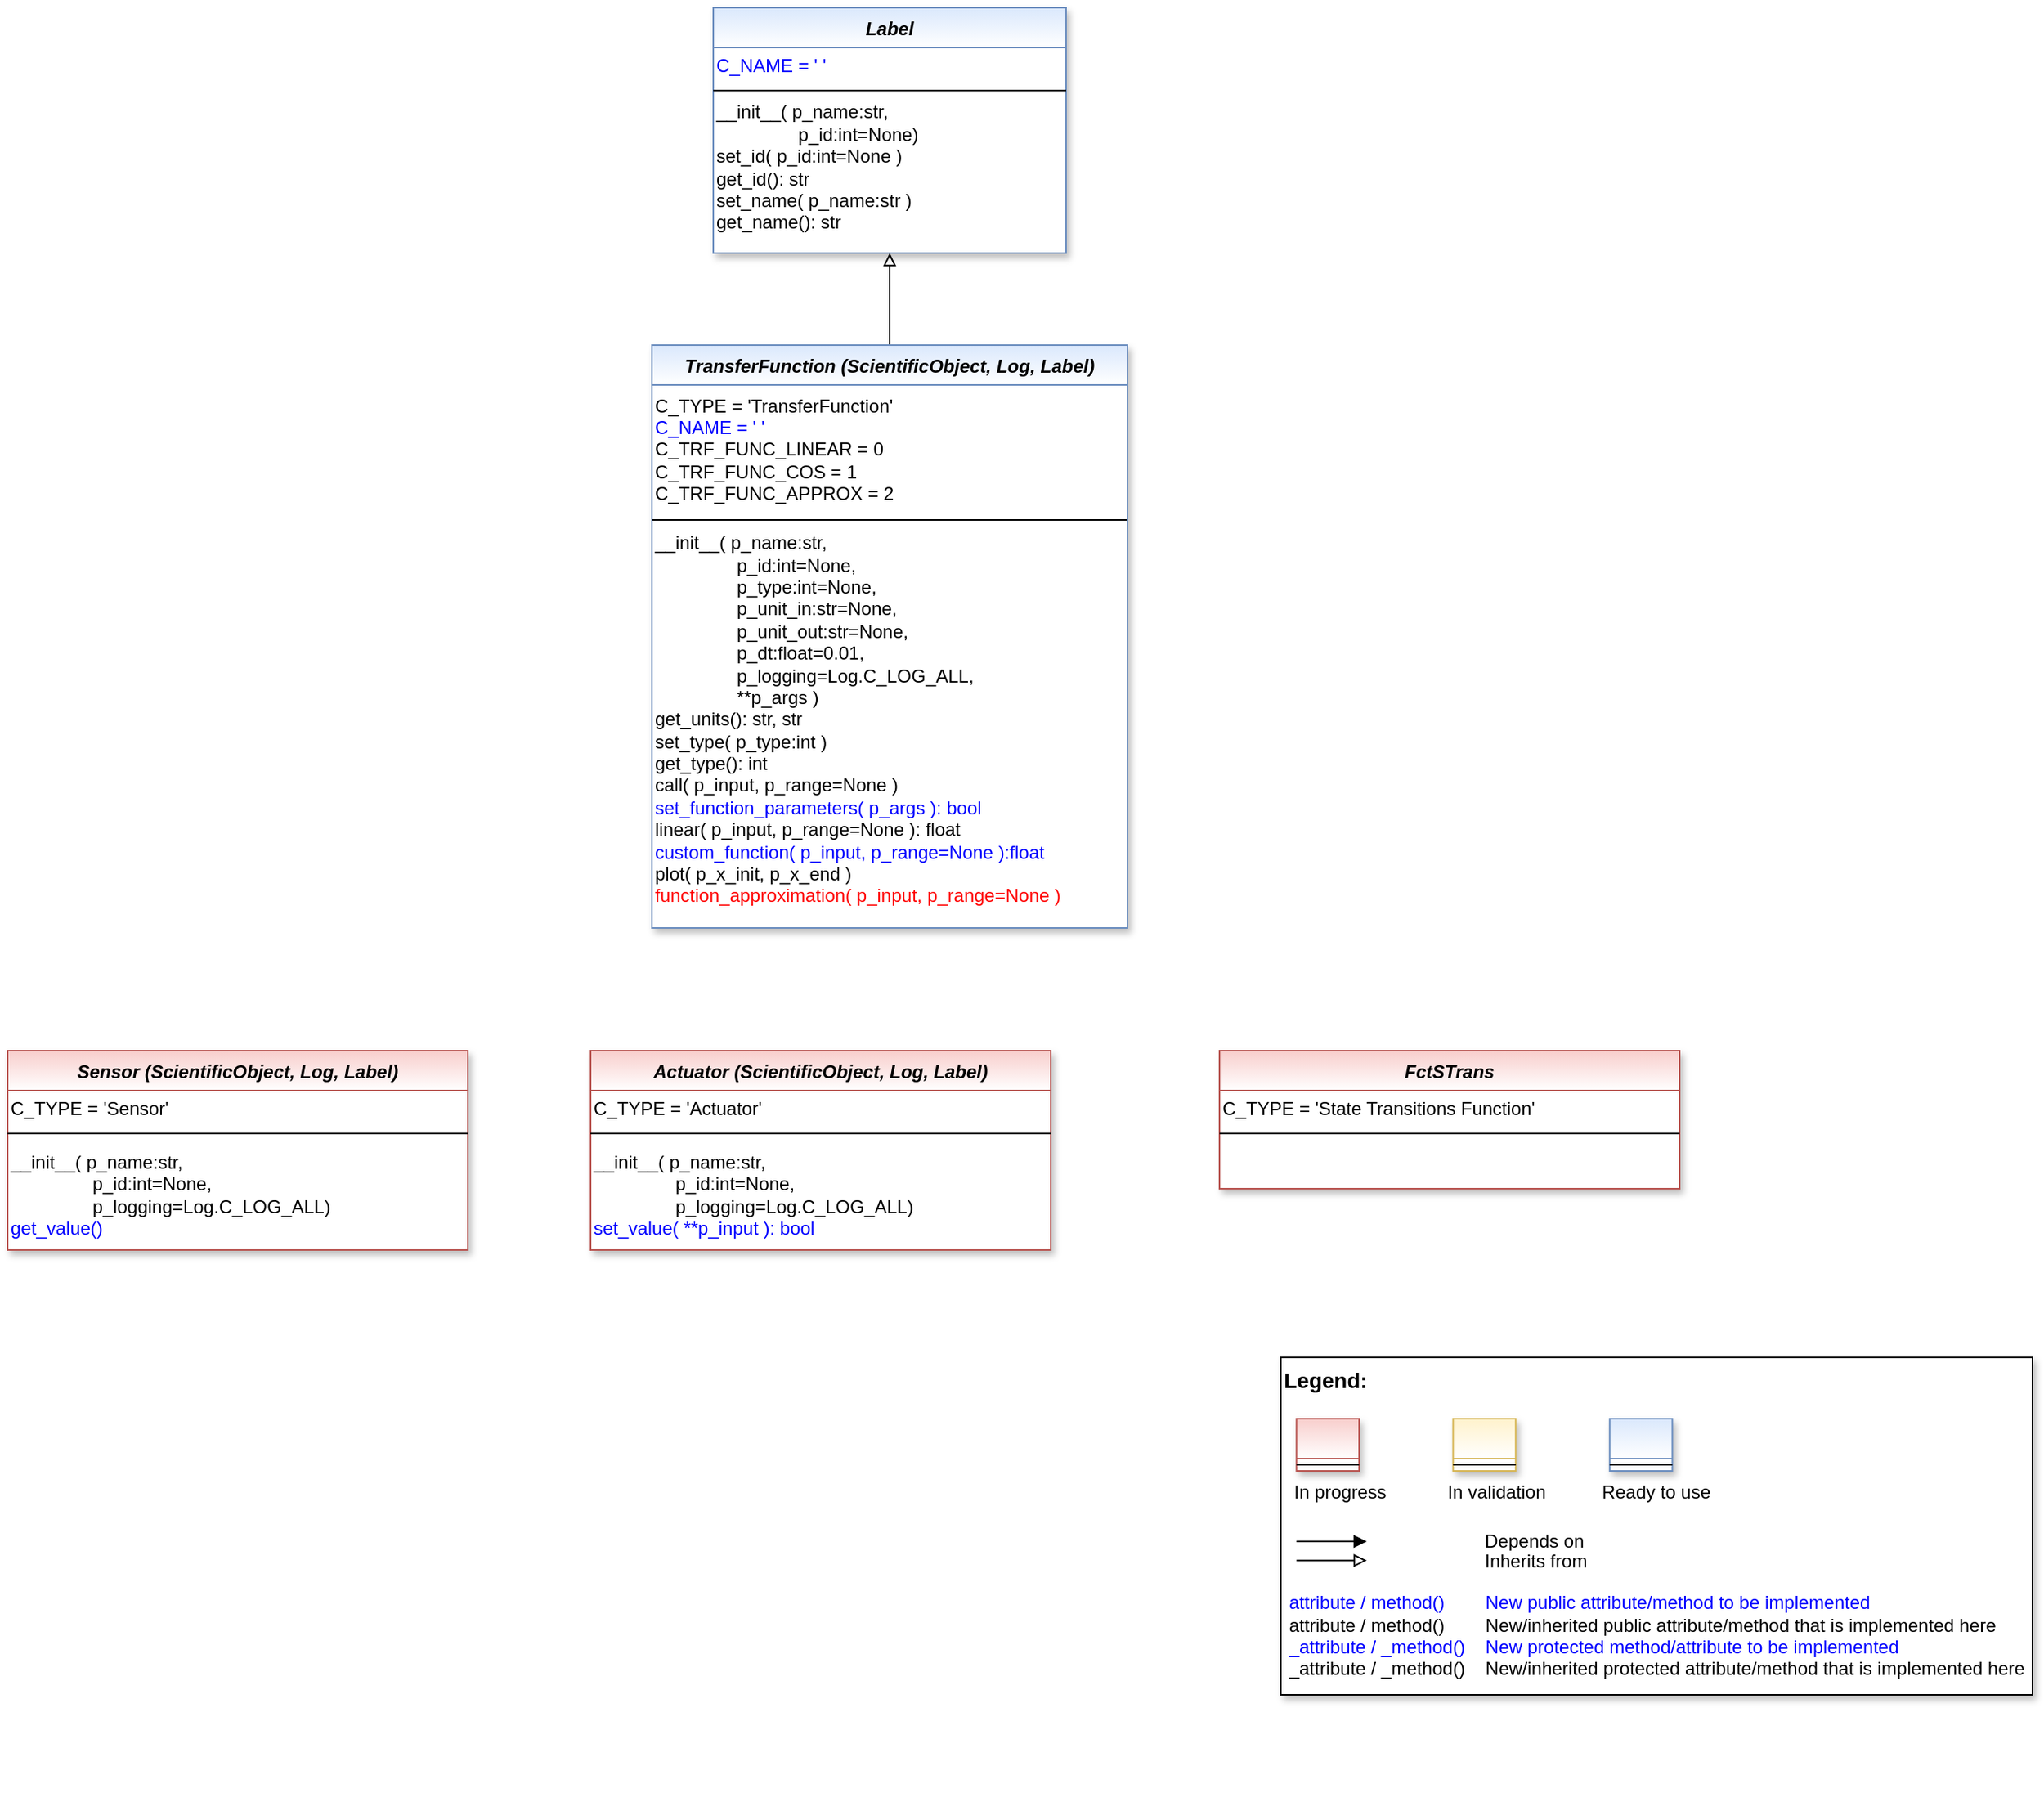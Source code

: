 <mxfile version="20.2.3" type="device"><diagram id="C5RBs43oDa-KdzZeNtuy" name="Page-1"><mxGraphModel dx="1896" dy="1303" grid="1" gridSize="10" guides="1" tooltips="1" connect="1" arrows="1" fold="1" page="1" pageScale="1" pageWidth="2336" pageHeight="1654" math="0" shadow="0"><root><mxCell id="WIyWlLk6GJQsqaUBKTNV-0"/><mxCell id="WIyWlLk6GJQsqaUBKTNV-1" parent="WIyWlLk6GJQsqaUBKTNV-0"/><mxCell id="0DCWFAYMtEVJNfJJVhTo-0" value="" style="group" parent="WIyWlLk6GJQsqaUBKTNV-1" vertex="1" connectable="0"><mxGeometry x="1000" y="920" width="490" height="220" as="geometry"/></mxCell><mxCell id="0DCWFAYMtEVJNfJJVhTo-1" value="&lt;font color=&quot;#000000&quot; size=&quot;1&quot;&gt;&lt;b style=&quot;font-size: 14px&quot;&gt;Legend:&lt;br&gt;&lt;/b&gt;&lt;/font&gt;&lt;br&gt;&lt;br&gt;&lt;br&gt;&lt;font color=&quot;#0000ff&quot; style=&quot;font-size: 6px&quot;&gt;&lt;br&gt;&lt;/font&gt;&lt;span style=&quot;color: rgb(0 , 0 , 0)&quot;&gt;&lt;font style=&quot;font-size: 4px&quot;&gt;&amp;nbsp; &amp;nbsp;&lt;/font&gt;&amp;nbsp;In progress&amp;nbsp; &amp;nbsp; &amp;nbsp; &amp;nbsp; &amp;nbsp; &amp;nbsp; In validation&amp;nbsp; &amp;nbsp; &amp;nbsp; &amp;nbsp; &amp;nbsp; &amp;nbsp;Ready to use&lt;/span&gt;&lt;font color=&quot;#000000&quot;&gt;&amp;nbsp;&lt;br&gt;&lt;/font&gt;&lt;font color=&quot;#0000ff&quot;&gt;&lt;br&gt;&lt;br&gt;&lt;br&gt;&lt;br&gt;&amp;nbsp;attribute / method()&amp;nbsp; &amp;nbsp; &amp;nbsp; &amp;nbsp; New public attribute/method to be implemented&lt;/font&gt;&lt;br&gt;&lt;font color=&quot;#000000&quot;&gt;&amp;nbsp;&lt;/font&gt;&lt;font color=&quot;#000000&quot;&gt;attribute / method()&lt;span&gt;&#9;&lt;/span&gt;&amp;nbsp; &amp;nbsp; &amp;nbsp; &amp;nbsp;New/inherited public attribute/method that is implemented here&lt;br&gt;&lt;/font&gt;&lt;font color=&quot;#0000ff&quot;&gt;&amp;nbsp;_attribute /&amp;nbsp;&lt;/font&gt;&lt;font color=&quot;#0000ff&quot;&gt;_method()&amp;nbsp; &amp;nbsp; New protected method/attribute to be implemented&lt;/font&gt;&lt;br&gt;&lt;font color=&quot;#000000&quot;&gt;&amp;nbsp;_attribute / _method()&amp;nbsp; &amp;nbsp; New/inherited protected attribute/method that is implemented here&lt;br&gt;&lt;/font&gt;&lt;font color=&quot;#000000&quot;&gt;&lt;br&gt;&lt;br&gt;&lt;br&gt;&lt;br&gt;&lt;br&gt;&lt;/font&gt;" style="text;html=1;align=left;verticalAlign=top;whiteSpace=wrap;rounded=0;fontColor=#006600;strokeColor=#000000;shadow=1;fillColor=#ffffff;" parent="0DCWFAYMtEVJNfJJVhTo-0" vertex="1"><mxGeometry width="490.0" height="220" as="geometry"/></mxCell><mxCell id="0DCWFAYMtEVJNfJJVhTo-2" value="Depends on" style="endArrow=block;html=1;labelPosition=right;verticalLabelPosition=middle;align=left;verticalAlign=middle;endFill=1;fontSize=12;" parent="0DCWFAYMtEVJNfJJVhTo-0" edge="1"><mxGeometry x="-1623.125" y="-2180" width="51.042" height="50" as="geometry"><mxPoint x="10.208" y="120.003" as="sourcePoint"/><mxPoint x="55.991" y="120.003" as="targetPoint"/><mxPoint x="98" as="offset"/><Array as="points"><mxPoint x="30.625" y="120"/></Array></mxGeometry></mxCell><mxCell id="0DCWFAYMtEVJNfJJVhTo-3" value="Inherits from" style="endArrow=block;html=1;labelPosition=right;verticalLabelPosition=middle;align=left;verticalAlign=middle;endFill=0;fontSize=12;" parent="0DCWFAYMtEVJNfJJVhTo-0" edge="1"><mxGeometry x="-1623.125" y="-2180" width="51.042" height="50" as="geometry"><mxPoint x="10.208" y="132.385" as="sourcePoint"/><mxPoint x="55.991" y="132.385" as="targetPoint"/><mxPoint x="98" y="1" as="offset"/></mxGeometry></mxCell><mxCell id="0DCWFAYMtEVJNfJJVhTo-4" value="" style="swimlane;fontStyle=3;align=center;verticalAlign=top;childLayout=stackLayout;horizontal=1;startSize=26;horizontalStack=0;resizeParent=1;resizeLast=0;collapsible=1;marginBottom=0;rounded=0;shadow=1;strokeWidth=1;fillColor=#f8cecc;strokeColor=#b85450;gradientColor=#ffffff;swimlaneFillColor=#ffffff;" parent="0DCWFAYMtEVJNfJJVhTo-0" vertex="1"><mxGeometry x="10.208" y="40" width="40.833" height="34" as="geometry"><mxRectangle x="230" y="140" width="160" height="26" as="alternateBounds"/></mxGeometry></mxCell><mxCell id="0DCWFAYMtEVJNfJJVhTo-5" value="" style="line;html=1;strokeWidth=1;align=left;verticalAlign=middle;spacingTop=-1;spacingLeft=3;spacingRight=3;rotatable=0;labelPosition=right;points=[];portConstraint=eastwest;" parent="0DCWFAYMtEVJNfJJVhTo-4" vertex="1"><mxGeometry y="26" width="40.833" height="8" as="geometry"/></mxCell><mxCell id="0DCWFAYMtEVJNfJJVhTo-6" value="" style="swimlane;fontStyle=3;align=center;verticalAlign=top;childLayout=stackLayout;horizontal=1;startSize=26;horizontalStack=0;resizeParent=1;resizeLast=0;collapsible=1;marginBottom=0;rounded=0;shadow=1;strokeWidth=1;fillColor=#fff2cc;strokeColor=#d6b656;gradientColor=#ffffff;swimlaneFillColor=#ffffff;" parent="0DCWFAYMtEVJNfJJVhTo-0" vertex="1"><mxGeometry x="112.292" y="40" width="40.833" height="34" as="geometry"><mxRectangle x="230" y="140" width="160" height="26" as="alternateBounds"/></mxGeometry></mxCell><mxCell id="0DCWFAYMtEVJNfJJVhTo-7" value="" style="line;html=1;strokeWidth=1;align=left;verticalAlign=middle;spacingTop=-1;spacingLeft=3;spacingRight=3;rotatable=0;labelPosition=right;points=[];portConstraint=eastwest;" parent="0DCWFAYMtEVJNfJJVhTo-6" vertex="1"><mxGeometry y="26" width="40.833" height="8" as="geometry"/></mxCell><mxCell id="0DCWFAYMtEVJNfJJVhTo-8" value="" style="swimlane;fontStyle=3;align=center;verticalAlign=top;childLayout=stackLayout;horizontal=1;startSize=26;horizontalStack=0;resizeParent=1;resizeLast=0;collapsible=1;marginBottom=0;rounded=0;shadow=1;strokeWidth=1;fillColor=#dae8fc;strokeColor=#6c8ebf;gradientColor=#ffffff;swimlaneFillColor=#ffffff;" parent="0DCWFAYMtEVJNfJJVhTo-0" vertex="1"><mxGeometry x="214.375" y="40" width="40.833" height="34" as="geometry"><mxRectangle x="230" y="140" width="160" height="26" as="alternateBounds"/></mxGeometry></mxCell><mxCell id="0DCWFAYMtEVJNfJJVhTo-9" value="" style="line;html=1;strokeWidth=1;align=left;verticalAlign=middle;spacingTop=-1;spacingLeft=3;spacingRight=3;rotatable=0;labelPosition=right;points=[];portConstraint=eastwest;" parent="0DCWFAYMtEVJNfJJVhTo-8" vertex="1"><mxGeometry y="26" width="40.833" height="8" as="geometry"/></mxCell><mxCell id="Od0JEdHAjtOPiyARJYRM-6" style="edgeStyle=orthogonalEdgeStyle;rounded=0;orthogonalLoop=1;jettySize=auto;html=1;exitX=0.5;exitY=0;exitDx=0;exitDy=0;entryX=0.5;entryY=1;entryDx=0;entryDy=0;startArrow=none;startFill=0;endArrow=block;endFill=0;" edge="1" parent="WIyWlLk6GJQsqaUBKTNV-1" source="HwpbaipmCZ6msKkclnDm-18" target="Od0JEdHAjtOPiyARJYRM-0"><mxGeometry relative="1" as="geometry"/></mxCell><mxCell id="HwpbaipmCZ6msKkclnDm-18" value="TransferFunction (ScientificObject, Log, Label)" style="swimlane;fontStyle=3;align=center;verticalAlign=top;childLayout=stackLayout;horizontal=1;startSize=26;horizontalStack=0;resizeParent=1;resizeLast=0;collapsible=1;marginBottom=0;rounded=0;shadow=1;strokeWidth=1;fillColor=#dae8fc;strokeColor=#6c8ebf;swimlaneFillColor=#ffffff;gradientColor=#FFFFFF;" parent="WIyWlLk6GJQsqaUBKTNV-1" vertex="1"><mxGeometry x="590" y="260" width="310" height="380" as="geometry"><mxRectangle x="230" y="140" width="160" height="26" as="alternateBounds"/></mxGeometry></mxCell><mxCell id="wk6TkpKfk2oOGZ_sk74T-8" value="&lt;span style=&quot;&quot;&gt;C_TYPE = 'TransferFunction'&lt;br&gt;&lt;font color=&quot;#0000ff&quot;&gt;C_NAME = ' '&lt;br&gt;&lt;/font&gt;&lt;/span&gt;&lt;span style=&quot;&quot;&gt;C_TRF_FUNC_LINEAR = 0&lt;/span&gt;&lt;font color=&quot;#0000ff&quot;&gt;&lt;br&gt;&lt;/font&gt;C_TRF_FUNC_COS = 1&lt;font color=&quot;#0000ff&quot;&gt;&lt;br&gt;&lt;/font&gt;C_TRF_FUNC_APPROX = 2&lt;span style=&quot;&quot;&gt;&lt;br&gt;&lt;/span&gt;" style="text;html=1;strokeColor=none;fillColor=none;align=left;verticalAlign=middle;whiteSpace=wrap;rounded=0;" parent="HwpbaipmCZ6msKkclnDm-18" vertex="1"><mxGeometry y="26" width="310" height="84" as="geometry"/></mxCell><mxCell id="aHs43ZqTLczmFFkF9JPG-0" value="" style="line;html=1;strokeWidth=1;align=left;verticalAlign=middle;spacingTop=-1;spacingLeft=3;spacingRight=3;rotatable=0;labelPosition=right;points=[];portConstraint=eastwest;fillColor=#f8cecc;strokeColor=#000000;" parent="HwpbaipmCZ6msKkclnDm-18" vertex="1"><mxGeometry y="110" width="310" height="8" as="geometry"/></mxCell><mxCell id="wk6TkpKfk2oOGZ_sk74T-9" value="__init__( p_name:str,&lt;br&gt;&lt;span style=&quot;&quot;&gt;&#9;&lt;/span&gt;&lt;span style=&quot;&quot;&gt;&#9;&lt;/span&gt;&lt;span style=&quot;white-space: pre;&quot;&gt;&lt;span style=&quot;white-space: pre;&quot;&gt;&#9;&lt;/span&gt;&#9;&lt;/span&gt;p_id:int=None,&lt;br&gt;&lt;span style=&quot;&quot;&gt;&#9;&lt;/span&gt;&lt;span style=&quot;&quot;&gt;&#9;&lt;/span&gt;&lt;span style=&quot;white-space: pre;&quot;&gt;&#9;&lt;/span&gt;&lt;span style=&quot;white-space: pre;&quot;&gt;&#9;&lt;/span&gt;p_type:int=None,&lt;br&gt;&lt;span style=&quot;white-space: pre;&quot;&gt;&#9;&lt;/span&gt;&lt;span style=&quot;white-space: pre;&quot;&gt;&#9;&lt;/span&gt;p_unit_in:str=None,&lt;br&gt;&lt;span style=&quot;white-space: pre;&quot;&gt;&#9;&lt;/span&gt;&lt;span style=&quot;white-space: pre;&quot;&gt;&#9;&lt;/span&gt;p_unit_out:str=None,&lt;br&gt;&lt;span style=&quot;&quot;&gt;&#9;&lt;/span&gt;&lt;span style=&quot;&quot;&gt;&#9;&lt;/span&gt;&lt;span style=&quot;white-space: pre;&quot;&gt;&#9;&lt;/span&gt;&lt;span style=&quot;white-space: pre;&quot;&gt;&#9;&lt;/span&gt;p_dt:float=0.01,&lt;br&gt;&lt;span style=&quot;white-space: pre;&quot;&gt;&#9;&lt;/span&gt;&lt;span style=&quot;white-space: pre;&quot;&gt;&#9;&lt;/span&gt;p_logging=Log.C_LOG_ALL,&lt;br&gt;&lt;span style=&quot;&quot;&gt;&#9;&lt;/span&gt;&lt;span style=&quot;&quot;&gt;&#9;&lt;/span&gt;&lt;span style=&quot;white-space: pre;&quot;&gt;&#9;&lt;/span&gt;&lt;span style=&quot;white-space: pre;&quot;&gt;&#9;&lt;/span&gt;**p_args&amp;nbsp;)&lt;br&gt;get_units(): str, str&lt;br&gt;set_type( p_type:int )&lt;br&gt;get_type(): int&lt;br&gt;call( p_input, p_range=None )&lt;br&gt;&lt;font color=&quot;#0000ff&quot;&gt;set_function_parameters( p_args ): bool&lt;/font&gt;&lt;br&gt;linear( p_input, p_range=None&amp;nbsp;): float&lt;br&gt;&lt;font color=&quot;#0000ff&quot;&gt;custom_function( p_input, p_range=None ):float&lt;/font&gt;&lt;br&gt;plot( p_x_init, p_x_end )&lt;br&gt;&lt;font color=&quot;#ff0000&quot;&gt;function_approximation( p_input, p_range=None )&lt;/font&gt;" style="text;html=1;strokeColor=none;fillColor=none;align=left;verticalAlign=middle;whiteSpace=wrap;rounded=0;" parent="HwpbaipmCZ6msKkclnDm-18" vertex="1"><mxGeometry y="118" width="310" height="252" as="geometry"/></mxCell><mxCell id="Od0JEdHAjtOPiyARJYRM-0" value="Label" style="swimlane;fontStyle=3;align=center;verticalAlign=top;childLayout=stackLayout;horizontal=1;startSize=26;horizontalStack=0;resizeParent=1;resizeLast=0;collapsible=1;marginBottom=0;rounded=0;shadow=1;strokeWidth=1;fillColor=#dae8fc;strokeColor=#6c8ebf;swimlaneFillColor=#ffffff;gradientColor=#FFFFFF;" vertex="1" parent="WIyWlLk6GJQsqaUBKTNV-1"><mxGeometry x="630" y="40" width="230" height="160" as="geometry"><mxRectangle x="230" y="140" width="160" height="26" as="alternateBounds"/></mxGeometry></mxCell><mxCell id="Od0JEdHAjtOPiyARJYRM-19" value="&lt;span style=&quot;&quot;&gt;&lt;font color=&quot;#0000ff&quot;&gt;C_NAME = ' '&lt;/font&gt;&lt;/span&gt;&lt;span style=&quot;&quot;&gt;&lt;br&gt;&lt;/span&gt;" style="text;html=1;strokeColor=none;fillColor=none;align=left;verticalAlign=middle;whiteSpace=wrap;rounded=0;" vertex="1" parent="Od0JEdHAjtOPiyARJYRM-0"><mxGeometry y="26" width="230" height="24" as="geometry"/></mxCell><mxCell id="Od0JEdHAjtOPiyARJYRM-2" value="" style="line;html=1;strokeWidth=1;align=left;verticalAlign=middle;spacingTop=-1;spacingLeft=3;spacingRight=3;rotatable=0;labelPosition=right;points=[];portConstraint=eastwest;fillColor=#f8cecc;strokeColor=#000000;" vertex="1" parent="Od0JEdHAjtOPiyARJYRM-0"><mxGeometry y="50" width="230" height="8" as="geometry"/></mxCell><mxCell id="Od0JEdHAjtOPiyARJYRM-3" value="__init__( p_name:str,&lt;br&gt;&lt;span style=&quot;&quot;&gt;&#9;&lt;/span&gt;&lt;span style=&quot;&quot;&gt;&#9;&lt;/span&gt;&lt;span style=&quot;white-space: pre;&quot;&gt;&lt;span style=&quot;white-space: pre;&quot;&gt;&#9;&lt;/span&gt;&#9;&lt;/span&gt;p_id:int=None)&lt;br&gt;set_id( p_id:int=None )&lt;br&gt;get_id(): str&lt;br&gt;set_name( p_name:str )&lt;br&gt;get_name(): str" style="text;html=1;strokeColor=none;fillColor=none;align=left;verticalAlign=middle;whiteSpace=wrap;rounded=0;" vertex="1" parent="Od0JEdHAjtOPiyARJYRM-0"><mxGeometry y="58" width="230" height="92" as="geometry"/></mxCell><mxCell id="Od0JEdHAjtOPiyARJYRM-7" value="Sensor (ScientificObject, Log, Label)" style="swimlane;fontStyle=3;align=center;verticalAlign=top;childLayout=stackLayout;horizontal=1;startSize=26;horizontalStack=0;resizeParent=1;resizeLast=0;collapsible=1;marginBottom=0;rounded=0;shadow=1;strokeWidth=1;fillColor=#f8cecc;strokeColor=#b85450;swimlaneFillColor=#ffffff;gradientColor=#FFFFFF;" vertex="1" parent="WIyWlLk6GJQsqaUBKTNV-1"><mxGeometry x="170" y="720" width="300" height="130" as="geometry"><mxRectangle x="230" y="140" width="160" height="26" as="alternateBounds"/></mxGeometry></mxCell><mxCell id="Od0JEdHAjtOPiyARJYRM-10" value="&lt;span style=&quot;&quot;&gt;C_TYPE = 'Sensor'&lt;/span&gt;&lt;span style=&quot;&quot;&gt;&lt;br&gt;&lt;/span&gt;" style="text;html=1;strokeColor=none;fillColor=none;align=left;verticalAlign=middle;whiteSpace=wrap;rounded=0;" vertex="1" parent="Od0JEdHAjtOPiyARJYRM-7"><mxGeometry y="26" width="300" height="24" as="geometry"/></mxCell><mxCell id="Od0JEdHAjtOPiyARJYRM-8" value="" style="line;html=1;strokeWidth=1;align=left;verticalAlign=middle;spacingTop=-1;spacingLeft=3;spacingRight=3;rotatable=0;labelPosition=right;points=[];portConstraint=eastwest;fillColor=#f8cecc;strokeColor=#000000;" vertex="1" parent="Od0JEdHAjtOPiyARJYRM-7"><mxGeometry y="50" width="300" height="8" as="geometry"/></mxCell><mxCell id="Od0JEdHAjtOPiyARJYRM-9" value="__init__( p_name:str,&lt;br&gt;&lt;span style=&quot;&quot;&gt;&#9;&lt;/span&gt;&lt;span style=&quot;&quot;&gt;&#9;&lt;/span&gt;&lt;span style=&quot;white-space: pre;&quot;&gt;&lt;span style=&quot;white-space: pre;&quot;&gt;&#9;&lt;/span&gt;&#9;&lt;/span&gt;p_id:int=None,&lt;br&gt;&lt;span style=&quot;white-space: pre;&quot;&gt;&#9;&lt;/span&gt;&lt;span style=&quot;white-space: pre;&quot;&gt;&#9;&lt;/span&gt;p_logging=Log.C_LOG_ALL)&lt;br&gt;&lt;font color=&quot;#0000ff&quot;&gt;get_value()&lt;/font&gt;" style="text;html=1;strokeColor=none;fillColor=none;align=left;verticalAlign=middle;whiteSpace=wrap;rounded=0;" vertex="1" parent="Od0JEdHAjtOPiyARJYRM-7"><mxGeometry y="58" width="300" height="72" as="geometry"/></mxCell><mxCell id="Od0JEdHAjtOPiyARJYRM-11" value="Actuator (ScientificObject, Log, Label)" style="swimlane;fontStyle=3;align=center;verticalAlign=top;childLayout=stackLayout;horizontal=1;startSize=26;horizontalStack=0;resizeParent=1;resizeLast=0;collapsible=1;marginBottom=0;rounded=0;shadow=1;strokeWidth=1;fillColor=#f8cecc;strokeColor=#b85450;swimlaneFillColor=#ffffff;gradientColor=#FFFFFF;" vertex="1" parent="WIyWlLk6GJQsqaUBKTNV-1"><mxGeometry x="550" y="720" width="300" height="130" as="geometry"><mxRectangle x="230" y="140" width="160" height="26" as="alternateBounds"/></mxGeometry></mxCell><mxCell id="Od0JEdHAjtOPiyARJYRM-12" value="&lt;span style=&quot;&quot;&gt;C_TYPE = 'Actuator'&lt;/span&gt;&lt;span style=&quot;&quot;&gt;&lt;br&gt;&lt;/span&gt;" style="text;html=1;strokeColor=none;fillColor=none;align=left;verticalAlign=middle;whiteSpace=wrap;rounded=0;" vertex="1" parent="Od0JEdHAjtOPiyARJYRM-11"><mxGeometry y="26" width="300" height="24" as="geometry"/></mxCell><mxCell id="Od0JEdHAjtOPiyARJYRM-13" value="" style="line;html=1;strokeWidth=1;align=left;verticalAlign=middle;spacingTop=-1;spacingLeft=3;spacingRight=3;rotatable=0;labelPosition=right;points=[];portConstraint=eastwest;fillColor=#f8cecc;strokeColor=#000000;" vertex="1" parent="Od0JEdHAjtOPiyARJYRM-11"><mxGeometry y="50" width="300" height="8" as="geometry"/></mxCell><mxCell id="Od0JEdHAjtOPiyARJYRM-14" value="__init__( p_name:str,&lt;br&gt;&lt;span style=&quot;&quot;&gt;&#9;&lt;/span&gt;&lt;span style=&quot;&quot;&gt;&#9;&lt;/span&gt;&lt;span style=&quot;white-space: pre;&quot;&gt;&lt;span style=&quot;white-space: pre;&quot;&gt;&#9;&lt;/span&gt;&#9;&lt;/span&gt;p_id:int=None,&lt;br&gt;&lt;span style=&quot;white-space: pre;&quot;&gt;&#9;&lt;/span&gt;&lt;span style=&quot;white-space: pre;&quot;&gt;&#9;&lt;/span&gt;p_logging=Log.C_LOG_ALL)&lt;br&gt;&lt;font color=&quot;#0000ff&quot;&gt;set_value( **p_input ): bool&lt;/font&gt;" style="text;html=1;strokeColor=none;fillColor=none;align=left;verticalAlign=middle;whiteSpace=wrap;rounded=0;" vertex="1" parent="Od0JEdHAjtOPiyARJYRM-11"><mxGeometry y="58" width="300" height="72" as="geometry"/></mxCell><mxCell id="Od0JEdHAjtOPiyARJYRM-15" value="FctSTrans" style="swimlane;fontStyle=3;align=center;verticalAlign=top;childLayout=stackLayout;horizontal=1;startSize=26;horizontalStack=0;resizeParent=1;resizeLast=0;collapsible=1;marginBottom=0;rounded=0;shadow=1;strokeWidth=1;fillColor=#f8cecc;strokeColor=#b85450;swimlaneFillColor=#ffffff;gradientColor=#FFFFFF;" vertex="1" parent="WIyWlLk6GJQsqaUBKTNV-1"><mxGeometry x="960" y="720" width="300" height="90" as="geometry"><mxRectangle x="230" y="140" width="160" height="26" as="alternateBounds"/></mxGeometry></mxCell><mxCell id="Od0JEdHAjtOPiyARJYRM-16" value="&lt;span style=&quot;&quot;&gt;C_TYPE = 'State Transitions Function'&lt;/span&gt;&lt;span style=&quot;&quot;&gt;&lt;br&gt;&lt;/span&gt;" style="text;html=1;strokeColor=none;fillColor=none;align=left;verticalAlign=middle;whiteSpace=wrap;rounded=0;" vertex="1" parent="Od0JEdHAjtOPiyARJYRM-15"><mxGeometry y="26" width="300" height="24" as="geometry"/></mxCell><mxCell id="Od0JEdHAjtOPiyARJYRM-17" value="" style="line;html=1;strokeWidth=1;align=left;verticalAlign=middle;spacingTop=-1;spacingLeft=3;spacingRight=3;rotatable=0;labelPosition=right;points=[];portConstraint=eastwest;fillColor=#f8cecc;strokeColor=#000000;" vertex="1" parent="Od0JEdHAjtOPiyARJYRM-15"><mxGeometry y="50" width="300" height="8" as="geometry"/></mxCell></root></mxGraphModel></diagram></mxfile>